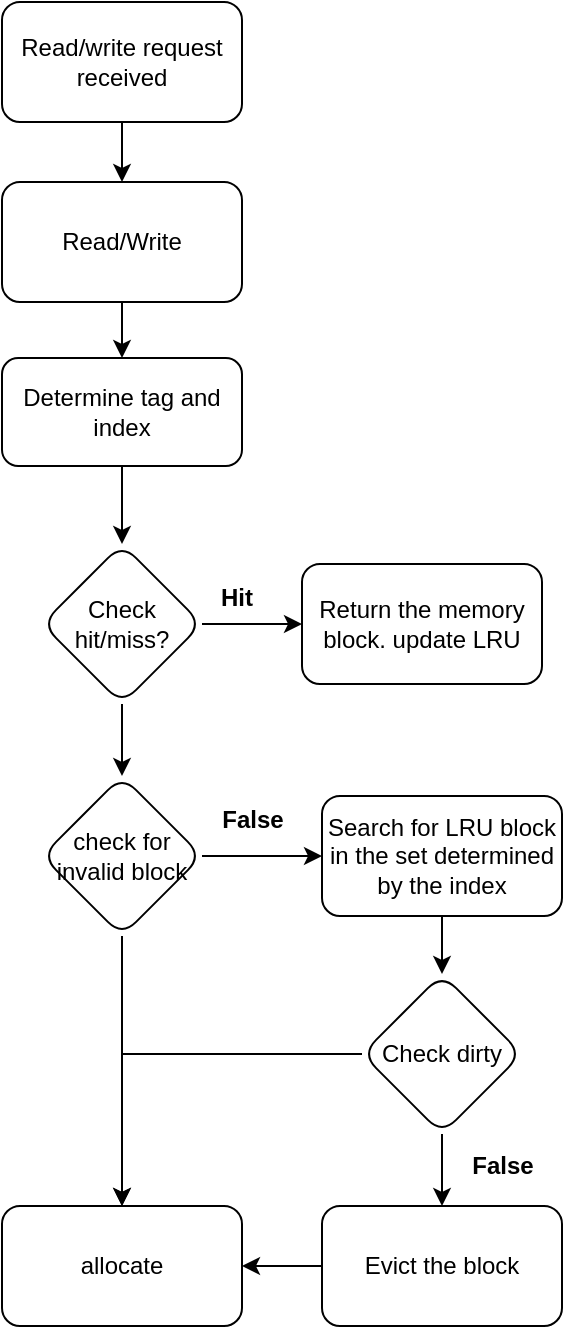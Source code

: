 <mxfile version="21.8.2" type="github">
  <diagram name="Page-1" id="QmC8K8JkWBMXQPX-RTZw">
    <mxGraphModel dx="794" dy="466" grid="0" gridSize="10" guides="1" tooltips="1" connect="1" arrows="1" fold="1" page="1" pageScale="1" pageWidth="850" pageHeight="1100" math="0" shadow="0">
      <root>
        <mxCell id="0" />
        <mxCell id="1" parent="0" />
        <mxCell id="fUZnFVjBtlaxfqxqYigz-3" value="" style="edgeStyle=orthogonalEdgeStyle;rounded=0;orthogonalLoop=1;jettySize=auto;html=1;" edge="1" parent="1" source="fUZnFVjBtlaxfqxqYigz-1" target="fUZnFVjBtlaxfqxqYigz-2">
          <mxGeometry relative="1" as="geometry" />
        </mxCell>
        <mxCell id="fUZnFVjBtlaxfqxqYigz-1" value="Read/write request received" style="rounded=1;whiteSpace=wrap;html=1;" vertex="1" parent="1">
          <mxGeometry x="101" y="29" width="120" height="60" as="geometry" />
        </mxCell>
        <mxCell id="fUZnFVjBtlaxfqxqYigz-23" style="edgeStyle=orthogonalEdgeStyle;rounded=0;orthogonalLoop=1;jettySize=auto;html=1;exitX=0.5;exitY=1;exitDx=0;exitDy=0;entryX=0.5;entryY=0;entryDx=0;entryDy=0;" edge="1" parent="1" source="fUZnFVjBtlaxfqxqYigz-2" target="fUZnFVjBtlaxfqxqYigz-22">
          <mxGeometry relative="1" as="geometry" />
        </mxCell>
        <mxCell id="fUZnFVjBtlaxfqxqYigz-2" value="Read/Write" style="rounded=1;whiteSpace=wrap;html=1;" vertex="1" parent="1">
          <mxGeometry x="101" y="119" width="120" height="60" as="geometry" />
        </mxCell>
        <mxCell id="fUZnFVjBtlaxfqxqYigz-14" style="edgeStyle=orthogonalEdgeStyle;rounded=0;orthogonalLoop=1;jettySize=auto;html=1;exitX=1;exitY=0.5;exitDx=0;exitDy=0;" edge="1" parent="1" source="fUZnFVjBtlaxfqxqYigz-6" target="fUZnFVjBtlaxfqxqYigz-13">
          <mxGeometry relative="1" as="geometry" />
        </mxCell>
        <mxCell id="fUZnFVjBtlaxfqxqYigz-17" value="" style="edgeStyle=orthogonalEdgeStyle;rounded=0;orthogonalLoop=1;jettySize=auto;html=1;" edge="1" parent="1" source="fUZnFVjBtlaxfqxqYigz-6" target="fUZnFVjBtlaxfqxqYigz-16">
          <mxGeometry relative="1" as="geometry" />
        </mxCell>
        <mxCell id="fUZnFVjBtlaxfqxqYigz-6" value="Check hit/miss?" style="rhombus;whiteSpace=wrap;html=1;rounded=1;" vertex="1" parent="1">
          <mxGeometry x="121" y="300" width="80" height="80" as="geometry" />
        </mxCell>
        <mxCell id="fUZnFVjBtlaxfqxqYigz-13" value="Return the memory block. update LRU" style="whiteSpace=wrap;html=1;rounded=1;" vertex="1" parent="1">
          <mxGeometry x="251" y="310" width="120" height="60" as="geometry" />
        </mxCell>
        <mxCell id="fUZnFVjBtlaxfqxqYigz-15" value="&lt;b&gt;Hit&lt;/b&gt;" style="text;html=1;align=center;verticalAlign=middle;resizable=0;points=[];autosize=1;strokeColor=none;fillColor=none;" vertex="1" parent="1">
          <mxGeometry x="201" y="314" width="34" height="26" as="geometry" />
        </mxCell>
        <mxCell id="fUZnFVjBtlaxfqxqYigz-19" value="" style="edgeStyle=orthogonalEdgeStyle;rounded=0;orthogonalLoop=1;jettySize=auto;html=1;" edge="1" parent="1" source="fUZnFVjBtlaxfqxqYigz-16" target="fUZnFVjBtlaxfqxqYigz-18">
          <mxGeometry relative="1" as="geometry" />
        </mxCell>
        <mxCell id="fUZnFVjBtlaxfqxqYigz-38" value="" style="edgeStyle=orthogonalEdgeStyle;rounded=0;orthogonalLoop=1;jettySize=auto;html=1;" edge="1" parent="1" source="fUZnFVjBtlaxfqxqYigz-16" target="fUZnFVjBtlaxfqxqYigz-37">
          <mxGeometry relative="1" as="geometry" />
        </mxCell>
        <mxCell id="fUZnFVjBtlaxfqxqYigz-16" value="check for invalid block" style="rhombus;whiteSpace=wrap;html=1;rounded=1;" vertex="1" parent="1">
          <mxGeometry x="121" y="416" width="80" height="80" as="geometry" />
        </mxCell>
        <mxCell id="fUZnFVjBtlaxfqxqYigz-28" value="" style="edgeStyle=orthogonalEdgeStyle;rounded=0;orthogonalLoop=1;jettySize=auto;html=1;" edge="1" parent="1" source="fUZnFVjBtlaxfqxqYigz-18" target="fUZnFVjBtlaxfqxqYigz-27">
          <mxGeometry relative="1" as="geometry" />
        </mxCell>
        <mxCell id="fUZnFVjBtlaxfqxqYigz-18" value="Search for LRU block in the set determined by the index" style="whiteSpace=wrap;html=1;rounded=1;" vertex="1" parent="1">
          <mxGeometry x="261" y="426" width="120" height="60" as="geometry" />
        </mxCell>
        <mxCell id="fUZnFVjBtlaxfqxqYigz-20" value="&lt;b&gt;False&lt;/b&gt;" style="text;html=1;align=center;verticalAlign=middle;resizable=0;points=[];autosize=1;strokeColor=none;fillColor=none;" vertex="1" parent="1">
          <mxGeometry x="201" y="425" width="49" height="26" as="geometry" />
        </mxCell>
        <mxCell id="fUZnFVjBtlaxfqxqYigz-25" style="edgeStyle=orthogonalEdgeStyle;rounded=0;orthogonalLoop=1;jettySize=auto;html=1;exitX=0.5;exitY=1;exitDx=0;exitDy=0;" edge="1" parent="1" source="fUZnFVjBtlaxfqxqYigz-22" target="fUZnFVjBtlaxfqxqYigz-6">
          <mxGeometry relative="1" as="geometry" />
        </mxCell>
        <mxCell id="fUZnFVjBtlaxfqxqYigz-22" value="Determine tag and index" style="rounded=1;whiteSpace=wrap;html=1;" vertex="1" parent="1">
          <mxGeometry x="101" y="207" width="120" height="54" as="geometry" />
        </mxCell>
        <mxCell id="fUZnFVjBtlaxfqxqYigz-30" value="" style="edgeStyle=orthogonalEdgeStyle;rounded=0;orthogonalLoop=1;jettySize=auto;html=1;entryX=0.5;entryY=0;entryDx=0;entryDy=0;" edge="1" parent="1" source="fUZnFVjBtlaxfqxqYigz-27" target="fUZnFVjBtlaxfqxqYigz-29">
          <mxGeometry relative="1" as="geometry">
            <mxPoint x="321" y="642" as="targetPoint" />
          </mxGeometry>
        </mxCell>
        <mxCell id="fUZnFVjBtlaxfqxqYigz-40" style="edgeStyle=orthogonalEdgeStyle;rounded=0;orthogonalLoop=1;jettySize=auto;html=1;exitX=0;exitY=0.5;exitDx=0;exitDy=0;" edge="1" parent="1" source="fUZnFVjBtlaxfqxqYigz-27" target="fUZnFVjBtlaxfqxqYigz-37">
          <mxGeometry relative="1" as="geometry" />
        </mxCell>
        <mxCell id="fUZnFVjBtlaxfqxqYigz-27" value="Check dirty" style="rhombus;whiteSpace=wrap;html=1;rounded=1;" vertex="1" parent="1">
          <mxGeometry x="281" y="515" width="80" height="80" as="geometry" />
        </mxCell>
        <mxCell id="fUZnFVjBtlaxfqxqYigz-39" value="" style="edgeStyle=orthogonalEdgeStyle;rounded=0;orthogonalLoop=1;jettySize=auto;html=1;" edge="1" parent="1" source="fUZnFVjBtlaxfqxqYigz-29" target="fUZnFVjBtlaxfqxqYigz-37">
          <mxGeometry relative="1" as="geometry" />
        </mxCell>
        <mxCell id="fUZnFVjBtlaxfqxqYigz-29" value="Evict the block" style="whiteSpace=wrap;html=1;rounded=1;" vertex="1" parent="1">
          <mxGeometry x="261" y="631" width="120" height="60" as="geometry" />
        </mxCell>
        <mxCell id="fUZnFVjBtlaxfqxqYigz-35" value="&lt;b&gt;False&lt;/b&gt;" style="text;html=1;align=center;verticalAlign=middle;resizable=0;points=[];autosize=1;strokeColor=none;fillColor=none;" vertex="1" parent="1">
          <mxGeometry x="326" y="598" width="49" height="26" as="geometry" />
        </mxCell>
        <mxCell id="fUZnFVjBtlaxfqxqYigz-37" value="allocate" style="whiteSpace=wrap;html=1;rounded=1;" vertex="1" parent="1">
          <mxGeometry x="101" y="631" width="120" height="60" as="geometry" />
        </mxCell>
      </root>
    </mxGraphModel>
  </diagram>
</mxfile>
